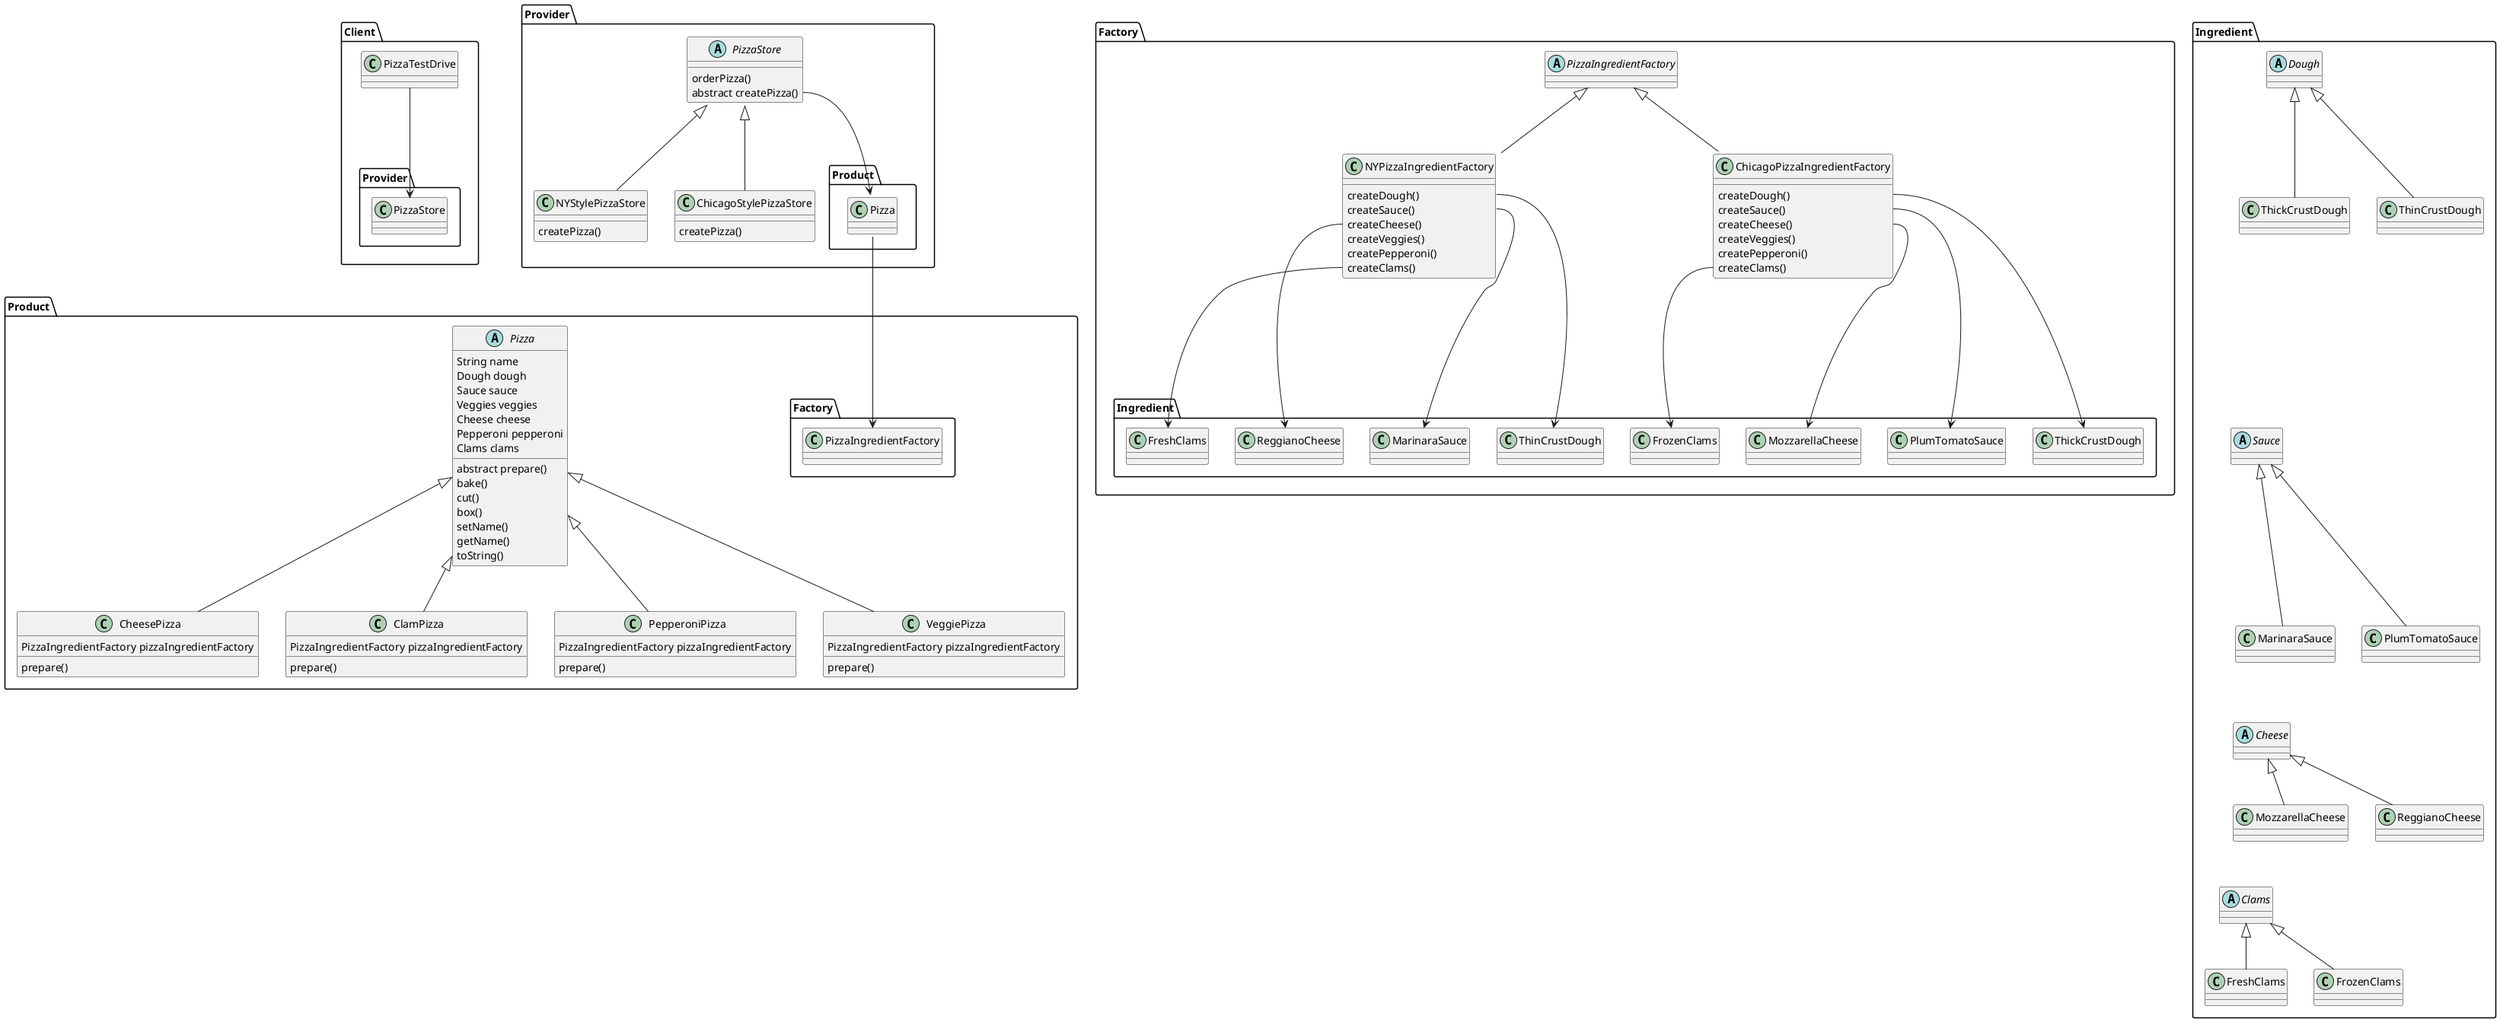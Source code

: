 @startuml
package Client {
    class PizzaTestDrive
    
    PizzaTestDrive --> Provider.PizzaStore
}


package Provider {
    abstract class PizzaStore {
        orderPizza()
        abstract createPizza()
    }
    PizzaStore::createPizza --> Product.Pizza

    class NYStylePizzaStore extends PizzaStore {
        createPizza()
    }

    class ChicagoStylePizzaStore extends PizzaStore {
        createPizza()
    }
}

package Product {
    Pizza::prepare --> Factory.PizzaIngredientFactory
    abstract class Pizza {
        String name
        Dough dough
        Sauce sauce
        Veggies veggies
        Cheese cheese
        Pepperoni pepperoni
        Clams clams

        abstract prepare()
        bake()
        cut()
        box()
        setName()
        getName()
        toString()
    }
    
    class CheesePizza extends Pizza {
        PizzaIngredientFactory pizzaIngredientFactory
        prepare()
    }

    class ClamPizza extends Pizza {
        PizzaIngredientFactory pizzaIngredientFactory
        prepare()
    } 

    class PepperoniPizza extends Pizza {
        PizzaIngredientFactory pizzaIngredientFactory
        prepare()
    } 

    class VeggiePizza extends Pizza {
        PizzaIngredientFactory pizzaIngredientFactory
        prepare()
    } 
}

package Factory {
    abstract class PizzaIngredientFactory

    class NYPizzaIngredientFactory extends PizzaIngredientFactory {
        createDough()
        createSauce()
        createCheese()
        createVeggies()
        createPepperoni()
        createClams()
    }
    NYPizzaIngredientFactory::createDough --> Ingredient.ThinCrustDough
    NYPizzaIngredientFactory::createSauce --> Ingredient.MarinaraSauce
    NYPizzaIngredientFactory::createCheese --> Ingredient.ReggianoCheese
    NYPizzaIngredientFactory::createClams --> Ingredient.FreshClams

    class ChicagoPizzaIngredientFactory extends PizzaIngredientFactory {
        createDough()
        createSauce()
        createCheese()
        createVeggies()
        createPepperoni()
        createClams()
    }
    ChicagoPizzaIngredientFactory::createDough --> Ingredient.ThickCrustDough
    ChicagoPizzaIngredientFactory::createSauce --> Ingredient.PlumTomatoSauce
    ChicagoPizzaIngredientFactory::createCheese --> Ingredient.MozzarellaCheese
    ChicagoPizzaIngredientFactory::createClams --> Ingredient.FrozenClams
}

package Ingredient {    
    abstract class Dough
    Dough -[hidden]down-- Sauce
    abstract class Sauce
    Sauce -[hidden]down-- Cheese
    abstract class Cheese
    Cheese -[hidden]down-- Clams
    abstract class Clams 
    
    class ThickCrustDough extends Dough
    class ThinCrustDough extends Dough
    class FreshClams extends Clams
    class FrozenClams extends Clams
    class MozzarellaCheese extends Cheese
    class ReggianoCheese extends Cheese
    
    class MarinaraSauce extends Sauce
    class PlumTomatoSauce extends Sauce
}

@enduml
